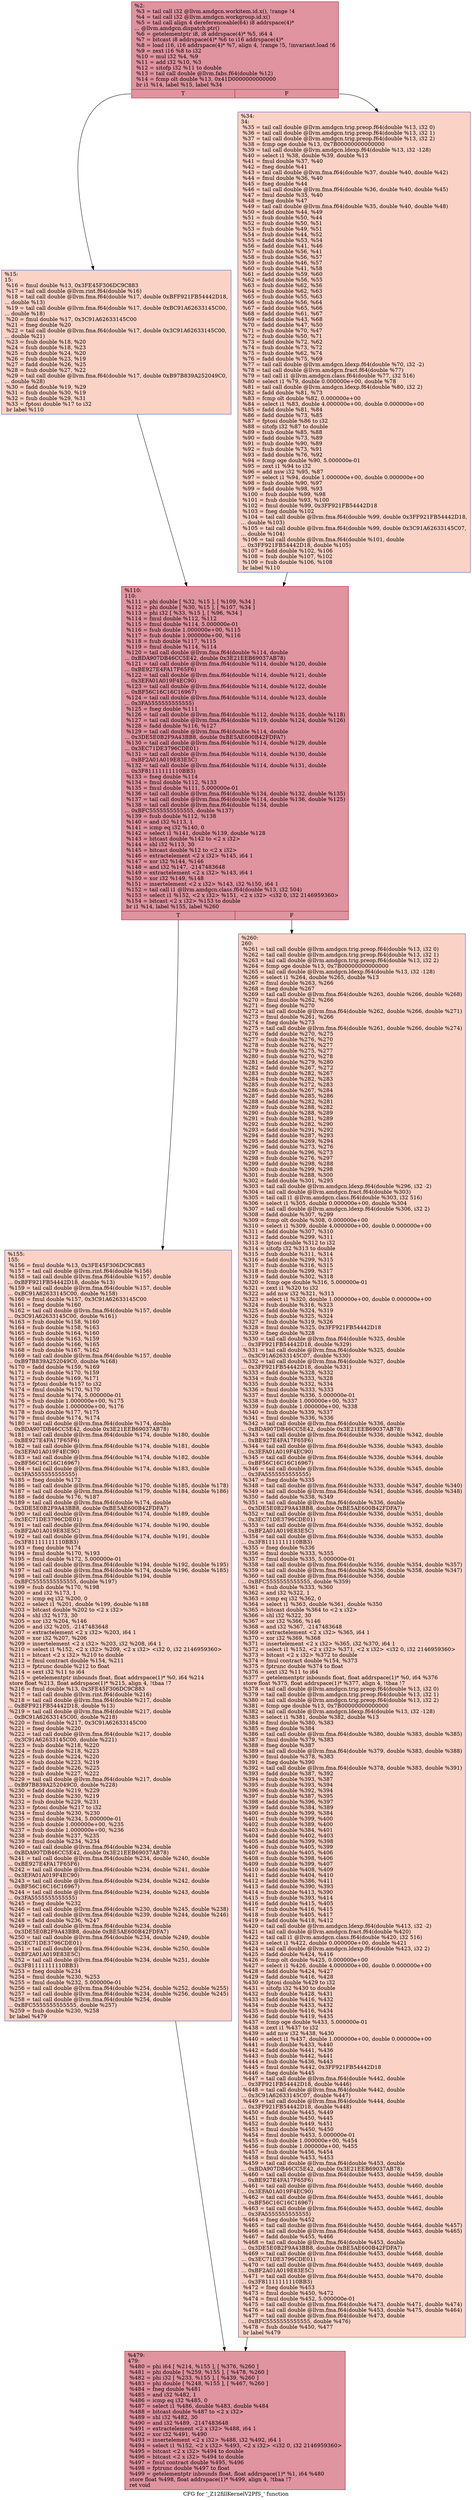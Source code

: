 digraph "CFG for '_Z12fillKernelV2PfS_' function" {
	label="CFG for '_Z12fillKernelV2PfS_' function";

	Node0x5a25390 [shape=record,color="#b70d28ff", style=filled, fillcolor="#b70d2870",label="{%2:\l  %3 = tail call i32 @llvm.amdgcn.workitem.id.x(), !range !4\l  %4 = tail call i32 @llvm.amdgcn.workgroup.id.x()\l  %5 = tail call align 4 dereferenceable(64) i8 addrspace(4)*\l... @llvm.amdgcn.dispatch.ptr()\l  %6 = getelementptr i8, i8 addrspace(4)* %5, i64 4\l  %7 = bitcast i8 addrspace(4)* %6 to i16 addrspace(4)*\l  %8 = load i16, i16 addrspace(4)* %7, align 4, !range !5, !invariant.load !6\l  %9 = zext i16 %8 to i32\l  %10 = mul i32 %4, %9\l  %11 = add i32 %10, %3\l  %12 = sitofp i32 %11 to double\l  %13 = tail call double @llvm.fabs.f64(double %12)\l  %14 = fcmp olt double %13, 0x41D0000000000000\l  br i1 %14, label %15, label %34\l|{<s0>T|<s1>F}}"];
	Node0x5a25390:s0 -> Node0x5a27f10;
	Node0x5a25390:s1 -> Node0x5a27fa0;
	Node0x5a27f10 [shape=record,color="#3d50c3ff", style=filled, fillcolor="#f59c7d70",label="{%15:\l15:                                               \l  %16 = fmul double %13, 0x3FE45F306DC9C883\l  %17 = tail call double @llvm.rint.f64(double %16)\l  %18 = tail call double @llvm.fma.f64(double %17, double 0xBFF921FB54442D18,\l... double %13)\l  %19 = tail call double @llvm.fma.f64(double %17, double 0xBC91A62633145C00,\l... double %18)\l  %20 = fmul double %17, 0x3C91A62633145C00\l  %21 = fneg double %20\l  %22 = tail call double @llvm.fma.f64(double %17, double 0x3C91A62633145C00,\l... double %21)\l  %23 = fsub double %18, %20\l  %24 = fsub double %18, %23\l  %25 = fsub double %24, %20\l  %26 = fsub double %23, %19\l  %27 = fadd double %26, %25\l  %28 = fsub double %27, %22\l  %29 = tail call double @llvm.fma.f64(double %17, double 0xB97B839A252049C0,\l... double %28)\l  %30 = fadd double %19, %29\l  %31 = fsub double %30, %19\l  %32 = fsub double %29, %31\l  %33 = fptosi double %17 to i32\l  br label %110\l}"];
	Node0x5a27f10 -> Node0x5a281e0;
	Node0x5a27fa0 [shape=record,color="#3d50c3ff", style=filled, fillcolor="#f59c7d70",label="{%34:\l34:                                               \l  %35 = tail call double @llvm.amdgcn.trig.preop.f64(double %13, i32 0)\l  %36 = tail call double @llvm.amdgcn.trig.preop.f64(double %13, i32 1)\l  %37 = tail call double @llvm.amdgcn.trig.preop.f64(double %13, i32 2)\l  %38 = fcmp oge double %13, 0x7B00000000000000\l  %39 = tail call double @llvm.amdgcn.ldexp.f64(double %13, i32 -128)\l  %40 = select i1 %38, double %39, double %13\l  %41 = fmul double %37, %40\l  %42 = fneg double %41\l  %43 = tail call double @llvm.fma.f64(double %37, double %40, double %42)\l  %44 = fmul double %36, %40\l  %45 = fneg double %44\l  %46 = tail call double @llvm.fma.f64(double %36, double %40, double %45)\l  %47 = fmul double %35, %40\l  %48 = fneg double %47\l  %49 = tail call double @llvm.fma.f64(double %35, double %40, double %48)\l  %50 = fadd double %44, %49\l  %51 = fsub double %50, %44\l  %52 = fsub double %50, %51\l  %53 = fsub double %49, %51\l  %54 = fsub double %44, %52\l  %55 = fadd double %53, %54\l  %56 = fadd double %41, %46\l  %57 = fsub double %56, %41\l  %58 = fsub double %56, %57\l  %59 = fsub double %46, %57\l  %60 = fsub double %41, %58\l  %61 = fadd double %59, %60\l  %62 = fadd double %56, %55\l  %63 = fsub double %62, %56\l  %64 = fsub double %62, %63\l  %65 = fsub double %55, %63\l  %66 = fsub double %56, %64\l  %67 = fadd double %65, %66\l  %68 = fadd double %61, %67\l  %69 = fadd double %43, %68\l  %70 = fadd double %47, %50\l  %71 = fsub double %70, %47\l  %72 = fsub double %50, %71\l  %73 = fadd double %72, %62\l  %74 = fsub double %73, %72\l  %75 = fsub double %62, %74\l  %76 = fadd double %75, %69\l  %77 = tail call double @llvm.amdgcn.ldexp.f64(double %70, i32 -2)\l  %78 = tail call double @llvm.amdgcn.fract.f64(double %77)\l  %79 = tail call i1 @llvm.amdgcn.class.f64(double %77, i32 516)\l  %80 = select i1 %79, double 0.000000e+00, double %78\l  %81 = tail call double @llvm.amdgcn.ldexp.f64(double %80, i32 2)\l  %82 = fadd double %81, %73\l  %83 = fcmp olt double %82, 0.000000e+00\l  %84 = select i1 %83, double 4.000000e+00, double 0.000000e+00\l  %85 = fadd double %81, %84\l  %86 = fadd double %73, %85\l  %87 = fptosi double %86 to i32\l  %88 = sitofp i32 %87 to double\l  %89 = fsub double %85, %88\l  %90 = fadd double %73, %89\l  %91 = fsub double %90, %89\l  %92 = fsub double %73, %91\l  %93 = fadd double %76, %92\l  %94 = fcmp oge double %90, 5.000000e-01\l  %95 = zext i1 %94 to i32\l  %96 = add nsw i32 %95, %87\l  %97 = select i1 %94, double 1.000000e+00, double 0.000000e+00\l  %98 = fsub double %90, %97\l  %99 = fadd double %98, %93\l  %100 = fsub double %99, %98\l  %101 = fsub double %93, %100\l  %102 = fmul double %99, 0x3FF921FB54442D18\l  %103 = fneg double %102\l  %104 = tail call double @llvm.fma.f64(double %99, double 0x3FF921FB54442D18,\l... double %103)\l  %105 = tail call double @llvm.fma.f64(double %99, double 0x3C91A62633145C07,\l... double %104)\l  %106 = tail call double @llvm.fma.f64(double %101, double\l... 0x3FF921FB54442D18, double %105)\l  %107 = fadd double %102, %106\l  %108 = fsub double %107, %102\l  %109 = fsub double %106, %108\l  br label %110\l}"];
	Node0x5a27fa0 -> Node0x5a281e0;
	Node0x5a281e0 [shape=record,color="#b70d28ff", style=filled, fillcolor="#b70d2870",label="{%110:\l110:                                              \l  %111 = phi double [ %32, %15 ], [ %109, %34 ]\l  %112 = phi double [ %30, %15 ], [ %107, %34 ]\l  %113 = phi i32 [ %33, %15 ], [ %96, %34 ]\l  %114 = fmul double %112, %112\l  %115 = fmul double %114, 5.000000e-01\l  %116 = fsub double 1.000000e+00, %115\l  %117 = fsub double 1.000000e+00, %116\l  %118 = fsub double %117, %115\l  %119 = fmul double %114, %114\l  %120 = tail call double @llvm.fma.f64(double %114, double\l... 0xBDA907DB46CC5E42, double 0x3E21EEB69037AB78)\l  %121 = tail call double @llvm.fma.f64(double %114, double %120, double\l... 0xBE927E4FA17F65F6)\l  %122 = tail call double @llvm.fma.f64(double %114, double %121, double\l... 0x3EFA01A019F4EC90)\l  %123 = tail call double @llvm.fma.f64(double %114, double %122, double\l... 0xBF56C16C16C16967)\l  %124 = tail call double @llvm.fma.f64(double %114, double %123, double\l... 0x3FA5555555555555)\l  %125 = fneg double %111\l  %126 = tail call double @llvm.fma.f64(double %112, double %125, double %118)\l  %127 = tail call double @llvm.fma.f64(double %119, double %124, double %126)\l  %128 = fadd double %116, %127\l  %129 = tail call double @llvm.fma.f64(double %114, double\l... 0x3DE5E0B2F9A43BB8, double 0xBE5AE600B42FDFA7)\l  %130 = tail call double @llvm.fma.f64(double %114, double %129, double\l... 0x3EC71DE3796CDE01)\l  %131 = tail call double @llvm.fma.f64(double %114, double %130, double\l... 0xBF2A01A019E83E5C)\l  %132 = tail call double @llvm.fma.f64(double %114, double %131, double\l... 0x3F81111111110BB3)\l  %133 = fneg double %114\l  %134 = fmul double %112, %133\l  %135 = fmul double %111, 5.000000e-01\l  %136 = tail call double @llvm.fma.f64(double %134, double %132, double %135)\l  %137 = tail call double @llvm.fma.f64(double %114, double %136, double %125)\l  %138 = tail call double @llvm.fma.f64(double %134, double\l... 0xBFC5555555555555, double %137)\l  %139 = fsub double %112, %138\l  %140 = and i32 %113, 1\l  %141 = icmp eq i32 %140, 0\l  %142 = select i1 %141, double %139, double %128\l  %143 = bitcast double %142 to \<2 x i32\>\l  %144 = shl i32 %113, 30\l  %145 = bitcast double %12 to \<2 x i32\>\l  %146 = extractelement \<2 x i32\> %145, i64 1\l  %147 = xor i32 %144, %146\l  %148 = and i32 %147, -2147483648\l  %149 = extractelement \<2 x i32\> %143, i64 1\l  %150 = xor i32 %149, %148\l  %151 = insertelement \<2 x i32\> %143, i32 %150, i64 1\l  %152 = tail call i1 @llvm.amdgcn.class.f64(double %13, i32 504)\l  %153 = select i1 %152, \<2 x i32\> %151, \<2 x i32\> \<i32 0, i32 2146959360\>\l  %154 = bitcast \<2 x i32\> %153 to double\l  br i1 %14, label %155, label %260\l|{<s0>T|<s1>F}}"];
	Node0x5a281e0:s0 -> Node0x5a300b0;
	Node0x5a281e0:s1 -> Node0x5a30140;
	Node0x5a300b0 [shape=record,color="#3d50c3ff", style=filled, fillcolor="#f59c7d70",label="{%155:\l155:                                              \l  %156 = fmul double %13, 0x3FE45F306DC9C883\l  %157 = tail call double @llvm.rint.f64(double %156)\l  %158 = tail call double @llvm.fma.f64(double %157, double\l... 0xBFF921FB54442D18, double %13)\l  %159 = tail call double @llvm.fma.f64(double %157, double\l... 0xBC91A62633145C00, double %158)\l  %160 = fmul double %157, 0x3C91A62633145C00\l  %161 = fneg double %160\l  %162 = tail call double @llvm.fma.f64(double %157, double\l... 0x3C91A62633145C00, double %161)\l  %163 = fsub double %158, %160\l  %164 = fsub double %158, %163\l  %165 = fsub double %164, %160\l  %166 = fsub double %163, %159\l  %167 = fadd double %166, %165\l  %168 = fsub double %167, %162\l  %169 = tail call double @llvm.fma.f64(double %157, double\l... 0xB97B839A252049C0, double %168)\l  %170 = fadd double %159, %169\l  %171 = fsub double %170, %159\l  %172 = fsub double %169, %171\l  %173 = fptosi double %157 to i32\l  %174 = fmul double %170, %170\l  %175 = fmul double %174, 5.000000e-01\l  %176 = fsub double 1.000000e+00, %175\l  %177 = fsub double 1.000000e+00, %176\l  %178 = fsub double %177, %175\l  %179 = fmul double %174, %174\l  %180 = tail call double @llvm.fma.f64(double %174, double\l... 0xBDA907DB46CC5E42, double 0x3E21EEB69037AB78)\l  %181 = tail call double @llvm.fma.f64(double %174, double %180, double\l... 0xBE927E4FA17F65F6)\l  %182 = tail call double @llvm.fma.f64(double %174, double %181, double\l... 0x3EFA01A019F4EC90)\l  %183 = tail call double @llvm.fma.f64(double %174, double %182, double\l... 0xBF56C16C16C16967)\l  %184 = tail call double @llvm.fma.f64(double %174, double %183, double\l... 0x3FA5555555555555)\l  %185 = fneg double %172\l  %186 = tail call double @llvm.fma.f64(double %170, double %185, double %178)\l  %187 = tail call double @llvm.fma.f64(double %179, double %184, double %186)\l  %188 = fadd double %176, %187\l  %189 = tail call double @llvm.fma.f64(double %174, double\l... 0x3DE5E0B2F9A43BB8, double 0xBE5AE600B42FDFA7)\l  %190 = tail call double @llvm.fma.f64(double %174, double %189, double\l... 0x3EC71DE3796CDE01)\l  %191 = tail call double @llvm.fma.f64(double %174, double %190, double\l... 0xBF2A01A019E83E5C)\l  %192 = tail call double @llvm.fma.f64(double %174, double %191, double\l... 0x3F81111111110BB3)\l  %193 = fneg double %174\l  %194 = fmul double %170, %193\l  %195 = fmul double %172, 5.000000e-01\l  %196 = tail call double @llvm.fma.f64(double %194, double %192, double %195)\l  %197 = tail call double @llvm.fma.f64(double %174, double %196, double %185)\l  %198 = tail call double @llvm.fma.f64(double %194, double\l... 0xBFC5555555555555, double %197)\l  %199 = fsub double %170, %198\l  %200 = and i32 %173, 1\l  %201 = icmp eq i32 %200, 0\l  %202 = select i1 %201, double %199, double %188\l  %203 = bitcast double %202 to \<2 x i32\>\l  %204 = shl i32 %173, 30\l  %205 = xor i32 %204, %146\l  %206 = and i32 %205, -2147483648\l  %207 = extractelement \<2 x i32\> %203, i64 1\l  %208 = xor i32 %207, %206\l  %209 = insertelement \<2 x i32\> %203, i32 %208, i64 1\l  %210 = select i1 %152, \<2 x i32\> %209, \<2 x i32\> \<i32 0, i32 2146959360\>\l  %211 = bitcast \<2 x i32\> %210 to double\l  %212 = fmul contract double %154, %211\l  %213 = fptrunc double %212 to float\l  %214 = sext i32 %11 to i64\l  %215 = getelementptr inbounds float, float addrspace(1)* %0, i64 %214\l  store float %213, float addrspace(1)* %215, align 4, !tbaa !7\l  %216 = fmul double %13, 0x3FE45F306DC9C883\l  %217 = tail call double @llvm.rint.f64(double %216)\l  %218 = tail call double @llvm.fma.f64(double %217, double\l... 0xBFF921FB54442D18, double %13)\l  %219 = tail call double @llvm.fma.f64(double %217, double\l... 0xBC91A62633145C00, double %218)\l  %220 = fmul double %217, 0x3C91A62633145C00\l  %221 = fneg double %220\l  %222 = tail call double @llvm.fma.f64(double %217, double\l... 0x3C91A62633145C00, double %221)\l  %223 = fsub double %218, %220\l  %224 = fsub double %218, %223\l  %225 = fsub double %224, %220\l  %226 = fsub double %223, %219\l  %227 = fadd double %226, %225\l  %228 = fsub double %227, %222\l  %229 = tail call double @llvm.fma.f64(double %217, double\l... 0xB97B839A252049C0, double %228)\l  %230 = fadd double %219, %229\l  %231 = fsub double %230, %219\l  %232 = fsub double %229, %231\l  %233 = fptosi double %217 to i32\l  %234 = fmul double %230, %230\l  %235 = fmul double %234, 5.000000e-01\l  %236 = fsub double 1.000000e+00, %235\l  %237 = fsub double 1.000000e+00, %236\l  %238 = fsub double %237, %235\l  %239 = fmul double %234, %234\l  %240 = tail call double @llvm.fma.f64(double %234, double\l... 0xBDA907DB46CC5E42, double 0x3E21EEB69037AB78)\l  %241 = tail call double @llvm.fma.f64(double %234, double %240, double\l... 0xBE927E4FA17F65F6)\l  %242 = tail call double @llvm.fma.f64(double %234, double %241, double\l... 0x3EFA01A019F4EC90)\l  %243 = tail call double @llvm.fma.f64(double %234, double %242, double\l... 0xBF56C16C16C16967)\l  %244 = tail call double @llvm.fma.f64(double %234, double %243, double\l... 0x3FA5555555555555)\l  %245 = fneg double %232\l  %246 = tail call double @llvm.fma.f64(double %230, double %245, double %238)\l  %247 = tail call double @llvm.fma.f64(double %239, double %244, double %246)\l  %248 = fadd double %236, %247\l  %249 = tail call double @llvm.fma.f64(double %234, double\l... 0x3DE5E0B2F9A43BB8, double 0xBE5AE600B42FDFA7)\l  %250 = tail call double @llvm.fma.f64(double %234, double %249, double\l... 0x3EC71DE3796CDE01)\l  %251 = tail call double @llvm.fma.f64(double %234, double %250, double\l... 0xBF2A01A019E83E5C)\l  %252 = tail call double @llvm.fma.f64(double %234, double %251, double\l... 0x3F81111111110BB3)\l  %253 = fneg double %234\l  %254 = fmul double %230, %253\l  %255 = fmul double %232, 5.000000e-01\l  %256 = tail call double @llvm.fma.f64(double %254, double %252, double %255)\l  %257 = tail call double @llvm.fma.f64(double %234, double %256, double %245)\l  %258 = tail call double @llvm.fma.f64(double %254, double\l... 0xBFC5555555555555, double %257)\l  %259 = fsub double %230, %258\l  br label %479\l}"];
	Node0x5a300b0 -> Node0x5a2e280;
	Node0x5a30140 [shape=record,color="#3d50c3ff", style=filled, fillcolor="#f59c7d70",label="{%260:\l260:                                              \l  %261 = tail call double @llvm.amdgcn.trig.preop.f64(double %13, i32 0)\l  %262 = tail call double @llvm.amdgcn.trig.preop.f64(double %13, i32 1)\l  %263 = tail call double @llvm.amdgcn.trig.preop.f64(double %13, i32 2)\l  %264 = fcmp oge double %13, 0x7B00000000000000\l  %265 = tail call double @llvm.amdgcn.ldexp.f64(double %13, i32 -128)\l  %266 = select i1 %264, double %265, double %13\l  %267 = fmul double %263, %266\l  %268 = fneg double %267\l  %269 = tail call double @llvm.fma.f64(double %263, double %266, double %268)\l  %270 = fmul double %262, %266\l  %271 = fneg double %270\l  %272 = tail call double @llvm.fma.f64(double %262, double %266, double %271)\l  %273 = fmul double %261, %266\l  %274 = fneg double %273\l  %275 = tail call double @llvm.fma.f64(double %261, double %266, double %274)\l  %276 = fadd double %270, %275\l  %277 = fsub double %276, %270\l  %278 = fsub double %276, %277\l  %279 = fsub double %275, %277\l  %280 = fsub double %270, %278\l  %281 = fadd double %279, %280\l  %282 = fadd double %267, %272\l  %283 = fsub double %282, %267\l  %284 = fsub double %282, %283\l  %285 = fsub double %272, %283\l  %286 = fsub double %267, %284\l  %287 = fadd double %285, %286\l  %288 = fadd double %282, %281\l  %289 = fsub double %288, %282\l  %290 = fsub double %288, %289\l  %291 = fsub double %281, %289\l  %292 = fsub double %282, %290\l  %293 = fadd double %291, %292\l  %294 = fadd double %287, %293\l  %295 = fadd double %269, %294\l  %296 = fadd double %273, %276\l  %297 = fsub double %296, %273\l  %298 = fsub double %276, %297\l  %299 = fadd double %298, %288\l  %300 = fsub double %299, %298\l  %301 = fsub double %288, %300\l  %302 = fadd double %301, %295\l  %303 = tail call double @llvm.amdgcn.ldexp.f64(double %296, i32 -2)\l  %304 = tail call double @llvm.amdgcn.fract.f64(double %303)\l  %305 = tail call i1 @llvm.amdgcn.class.f64(double %303, i32 516)\l  %306 = select i1 %305, double 0.000000e+00, double %304\l  %307 = tail call double @llvm.amdgcn.ldexp.f64(double %306, i32 2)\l  %308 = fadd double %307, %299\l  %309 = fcmp olt double %308, 0.000000e+00\l  %310 = select i1 %309, double 4.000000e+00, double 0.000000e+00\l  %311 = fadd double %307, %310\l  %312 = fadd double %299, %311\l  %313 = fptosi double %312 to i32\l  %314 = sitofp i32 %313 to double\l  %315 = fsub double %311, %314\l  %316 = fadd double %299, %315\l  %317 = fsub double %316, %315\l  %318 = fsub double %299, %317\l  %319 = fadd double %302, %318\l  %320 = fcmp oge double %316, 5.000000e-01\l  %321 = zext i1 %320 to i32\l  %322 = add nsw i32 %321, %313\l  %323 = select i1 %320, double 1.000000e+00, double 0.000000e+00\l  %324 = fsub double %316, %323\l  %325 = fadd double %324, %319\l  %326 = fsub double %325, %324\l  %327 = fsub double %319, %326\l  %328 = fmul double %325, 0x3FF921FB54442D18\l  %329 = fneg double %328\l  %330 = tail call double @llvm.fma.f64(double %325, double\l... 0x3FF921FB54442D18, double %329)\l  %331 = tail call double @llvm.fma.f64(double %325, double\l... 0x3C91A62633145C07, double %330)\l  %332 = tail call double @llvm.fma.f64(double %327, double\l... 0x3FF921FB54442D18, double %331)\l  %333 = fadd double %328, %332\l  %334 = fsub double %333, %328\l  %335 = fsub double %332, %334\l  %336 = fmul double %333, %333\l  %337 = fmul double %336, 5.000000e-01\l  %338 = fsub double 1.000000e+00, %337\l  %339 = fsub double 1.000000e+00, %338\l  %340 = fsub double %339, %337\l  %341 = fmul double %336, %336\l  %342 = tail call double @llvm.fma.f64(double %336, double\l... 0xBDA907DB46CC5E42, double 0x3E21EEB69037AB78)\l  %343 = tail call double @llvm.fma.f64(double %336, double %342, double\l... 0xBE927E4FA17F65F6)\l  %344 = tail call double @llvm.fma.f64(double %336, double %343, double\l... 0x3EFA01A019F4EC90)\l  %345 = tail call double @llvm.fma.f64(double %336, double %344, double\l... 0xBF56C16C16C16967)\l  %346 = tail call double @llvm.fma.f64(double %336, double %345, double\l... 0x3FA5555555555555)\l  %347 = fneg double %335\l  %348 = tail call double @llvm.fma.f64(double %333, double %347, double %340)\l  %349 = tail call double @llvm.fma.f64(double %341, double %346, double %348)\l  %350 = fadd double %338, %349\l  %351 = tail call double @llvm.fma.f64(double %336, double\l... 0x3DE5E0B2F9A43BB8, double 0xBE5AE600B42FDFA7)\l  %352 = tail call double @llvm.fma.f64(double %336, double %351, double\l... 0x3EC71DE3796CDE01)\l  %353 = tail call double @llvm.fma.f64(double %336, double %352, double\l... 0xBF2A01A019E83E5C)\l  %354 = tail call double @llvm.fma.f64(double %336, double %353, double\l... 0x3F81111111110BB3)\l  %355 = fneg double %336\l  %356 = fmul double %333, %355\l  %357 = fmul double %335, 5.000000e-01\l  %358 = tail call double @llvm.fma.f64(double %356, double %354, double %357)\l  %359 = tail call double @llvm.fma.f64(double %336, double %358, double %347)\l  %360 = tail call double @llvm.fma.f64(double %356, double\l... 0xBFC5555555555555, double %359)\l  %361 = fsub double %333, %360\l  %362 = and i32 %322, 1\l  %363 = icmp eq i32 %362, 0\l  %364 = select i1 %363, double %361, double %350\l  %365 = bitcast double %364 to \<2 x i32\>\l  %366 = shl i32 %322, 30\l  %367 = xor i32 %366, %146\l  %368 = and i32 %367, -2147483648\l  %369 = extractelement \<2 x i32\> %365, i64 1\l  %370 = xor i32 %369, %368\l  %371 = insertelement \<2 x i32\> %365, i32 %370, i64 1\l  %372 = select i1 %152, \<2 x i32\> %371, \<2 x i32\> \<i32 0, i32 2146959360\>\l  %373 = bitcast \<2 x i32\> %372 to double\l  %374 = fmul contract double %154, %373\l  %375 = fptrunc double %374 to float\l  %376 = sext i32 %11 to i64\l  %377 = getelementptr inbounds float, float addrspace(1)* %0, i64 %376\l  store float %375, float addrspace(1)* %377, align 4, !tbaa !7\l  %378 = tail call double @llvm.amdgcn.trig.preop.f64(double %13, i32 0)\l  %379 = tail call double @llvm.amdgcn.trig.preop.f64(double %13, i32 1)\l  %380 = tail call double @llvm.amdgcn.trig.preop.f64(double %13, i32 2)\l  %381 = fcmp oge double %13, 0x7B00000000000000\l  %382 = tail call double @llvm.amdgcn.ldexp.f64(double %13, i32 -128)\l  %383 = select i1 %381, double %382, double %13\l  %384 = fmul double %380, %383\l  %385 = fneg double %384\l  %386 = tail call double @llvm.fma.f64(double %380, double %383, double %385)\l  %387 = fmul double %379, %383\l  %388 = fneg double %387\l  %389 = tail call double @llvm.fma.f64(double %379, double %383, double %388)\l  %390 = fmul double %378, %383\l  %391 = fneg double %390\l  %392 = tail call double @llvm.fma.f64(double %378, double %383, double %391)\l  %393 = fadd double %387, %392\l  %394 = fsub double %393, %387\l  %395 = fsub double %393, %394\l  %396 = fsub double %392, %394\l  %397 = fsub double %387, %395\l  %398 = fadd double %396, %397\l  %399 = fadd double %384, %389\l  %400 = fsub double %399, %384\l  %401 = fsub double %399, %400\l  %402 = fsub double %389, %400\l  %403 = fsub double %384, %401\l  %404 = fadd double %402, %403\l  %405 = fadd double %399, %398\l  %406 = fsub double %405, %399\l  %407 = fsub double %405, %406\l  %408 = fsub double %398, %406\l  %409 = fsub double %399, %407\l  %410 = fadd double %408, %409\l  %411 = fadd double %404, %410\l  %412 = fadd double %386, %411\l  %413 = fadd double %390, %393\l  %414 = fsub double %413, %390\l  %415 = fsub double %393, %414\l  %416 = fadd double %415, %405\l  %417 = fsub double %416, %415\l  %418 = fsub double %405, %417\l  %419 = fadd double %418, %412\l  %420 = tail call double @llvm.amdgcn.ldexp.f64(double %413, i32 -2)\l  %421 = tail call double @llvm.amdgcn.fract.f64(double %420)\l  %422 = tail call i1 @llvm.amdgcn.class.f64(double %420, i32 516)\l  %423 = select i1 %422, double 0.000000e+00, double %421\l  %424 = tail call double @llvm.amdgcn.ldexp.f64(double %423, i32 2)\l  %425 = fadd double %424, %416\l  %426 = fcmp olt double %425, 0.000000e+00\l  %427 = select i1 %426, double 4.000000e+00, double 0.000000e+00\l  %428 = fadd double %424, %427\l  %429 = fadd double %416, %428\l  %430 = fptosi double %429 to i32\l  %431 = sitofp i32 %430 to double\l  %432 = fsub double %428, %431\l  %433 = fadd double %416, %432\l  %434 = fsub double %433, %432\l  %435 = fsub double %416, %434\l  %436 = fadd double %419, %435\l  %437 = fcmp oge double %433, 5.000000e-01\l  %438 = zext i1 %437 to i32\l  %439 = add nsw i32 %438, %430\l  %440 = select i1 %437, double 1.000000e+00, double 0.000000e+00\l  %441 = fsub double %433, %440\l  %442 = fadd double %441, %436\l  %443 = fsub double %442, %441\l  %444 = fsub double %436, %443\l  %445 = fmul double %442, 0x3FF921FB54442D18\l  %446 = fneg double %445\l  %447 = tail call double @llvm.fma.f64(double %442, double\l... 0x3FF921FB54442D18, double %446)\l  %448 = tail call double @llvm.fma.f64(double %442, double\l... 0x3C91A62633145C07, double %447)\l  %449 = tail call double @llvm.fma.f64(double %444, double\l... 0x3FF921FB54442D18, double %448)\l  %450 = fadd double %445, %449\l  %451 = fsub double %450, %445\l  %452 = fsub double %449, %451\l  %453 = fmul double %450, %450\l  %454 = fmul double %453, 5.000000e-01\l  %455 = fsub double 1.000000e+00, %454\l  %456 = fsub double 1.000000e+00, %455\l  %457 = fsub double %456, %454\l  %458 = fmul double %453, %453\l  %459 = tail call double @llvm.fma.f64(double %453, double\l... 0xBDA907DB46CC5E42, double 0x3E21EEB69037AB78)\l  %460 = tail call double @llvm.fma.f64(double %453, double %459, double\l... 0xBE927E4FA17F65F6)\l  %461 = tail call double @llvm.fma.f64(double %453, double %460, double\l... 0x3EFA01A019F4EC90)\l  %462 = tail call double @llvm.fma.f64(double %453, double %461, double\l... 0xBF56C16C16C16967)\l  %463 = tail call double @llvm.fma.f64(double %453, double %462, double\l... 0x3FA5555555555555)\l  %464 = fneg double %452\l  %465 = tail call double @llvm.fma.f64(double %450, double %464, double %457)\l  %466 = tail call double @llvm.fma.f64(double %458, double %463, double %465)\l  %467 = fadd double %455, %466\l  %468 = tail call double @llvm.fma.f64(double %453, double\l... 0x3DE5E0B2F9A43BB8, double 0xBE5AE600B42FDFA7)\l  %469 = tail call double @llvm.fma.f64(double %453, double %468, double\l... 0x3EC71DE3796CDE01)\l  %470 = tail call double @llvm.fma.f64(double %453, double %469, double\l... 0xBF2A01A019E83E5C)\l  %471 = tail call double @llvm.fma.f64(double %453, double %470, double\l... 0x3F81111111110BB3)\l  %472 = fneg double %453\l  %473 = fmul double %450, %472\l  %474 = fmul double %452, 5.000000e-01\l  %475 = tail call double @llvm.fma.f64(double %473, double %471, double %474)\l  %476 = tail call double @llvm.fma.f64(double %453, double %475, double %464)\l  %477 = tail call double @llvm.fma.f64(double %473, double\l... 0xBFC5555555555555, double %476)\l  %478 = fsub double %450, %477\l  br label %479\l}"];
	Node0x5a30140 -> Node0x5a2e280;
	Node0x5a2e280 [shape=record,color="#b70d28ff", style=filled, fillcolor="#b70d2870",label="{%479:\l479:                                              \l  %480 = phi i64 [ %214, %155 ], [ %376, %260 ]\l  %481 = phi double [ %259, %155 ], [ %478, %260 ]\l  %482 = phi i32 [ %233, %155 ], [ %439, %260 ]\l  %483 = phi double [ %248, %155 ], [ %467, %260 ]\l  %484 = fneg double %481\l  %485 = and i32 %482, 1\l  %486 = icmp eq i32 %485, 0\l  %487 = select i1 %486, double %483, double %484\l  %488 = bitcast double %487 to \<2 x i32\>\l  %489 = shl i32 %482, 30\l  %490 = and i32 %489, -2147483648\l  %491 = extractelement \<2 x i32\> %488, i64 1\l  %492 = xor i32 %491, %490\l  %493 = insertelement \<2 x i32\> %488, i32 %492, i64 1\l  %494 = select i1 %152, \<2 x i32\> %493, \<2 x i32\> \<i32 0, i32 2146959360\>\l  %495 = bitcast \<2 x i32\> %494 to double\l  %496 = bitcast \<2 x i32\> %494 to double\l  %497 = fmul contract double %495, %496\l  %498 = fptrunc double %497 to float\l  %499 = getelementptr inbounds float, float addrspace(1)* %1, i64 %480\l  store float %498, float addrspace(1)* %499, align 4, !tbaa !7\l  ret void\l}"];
}
